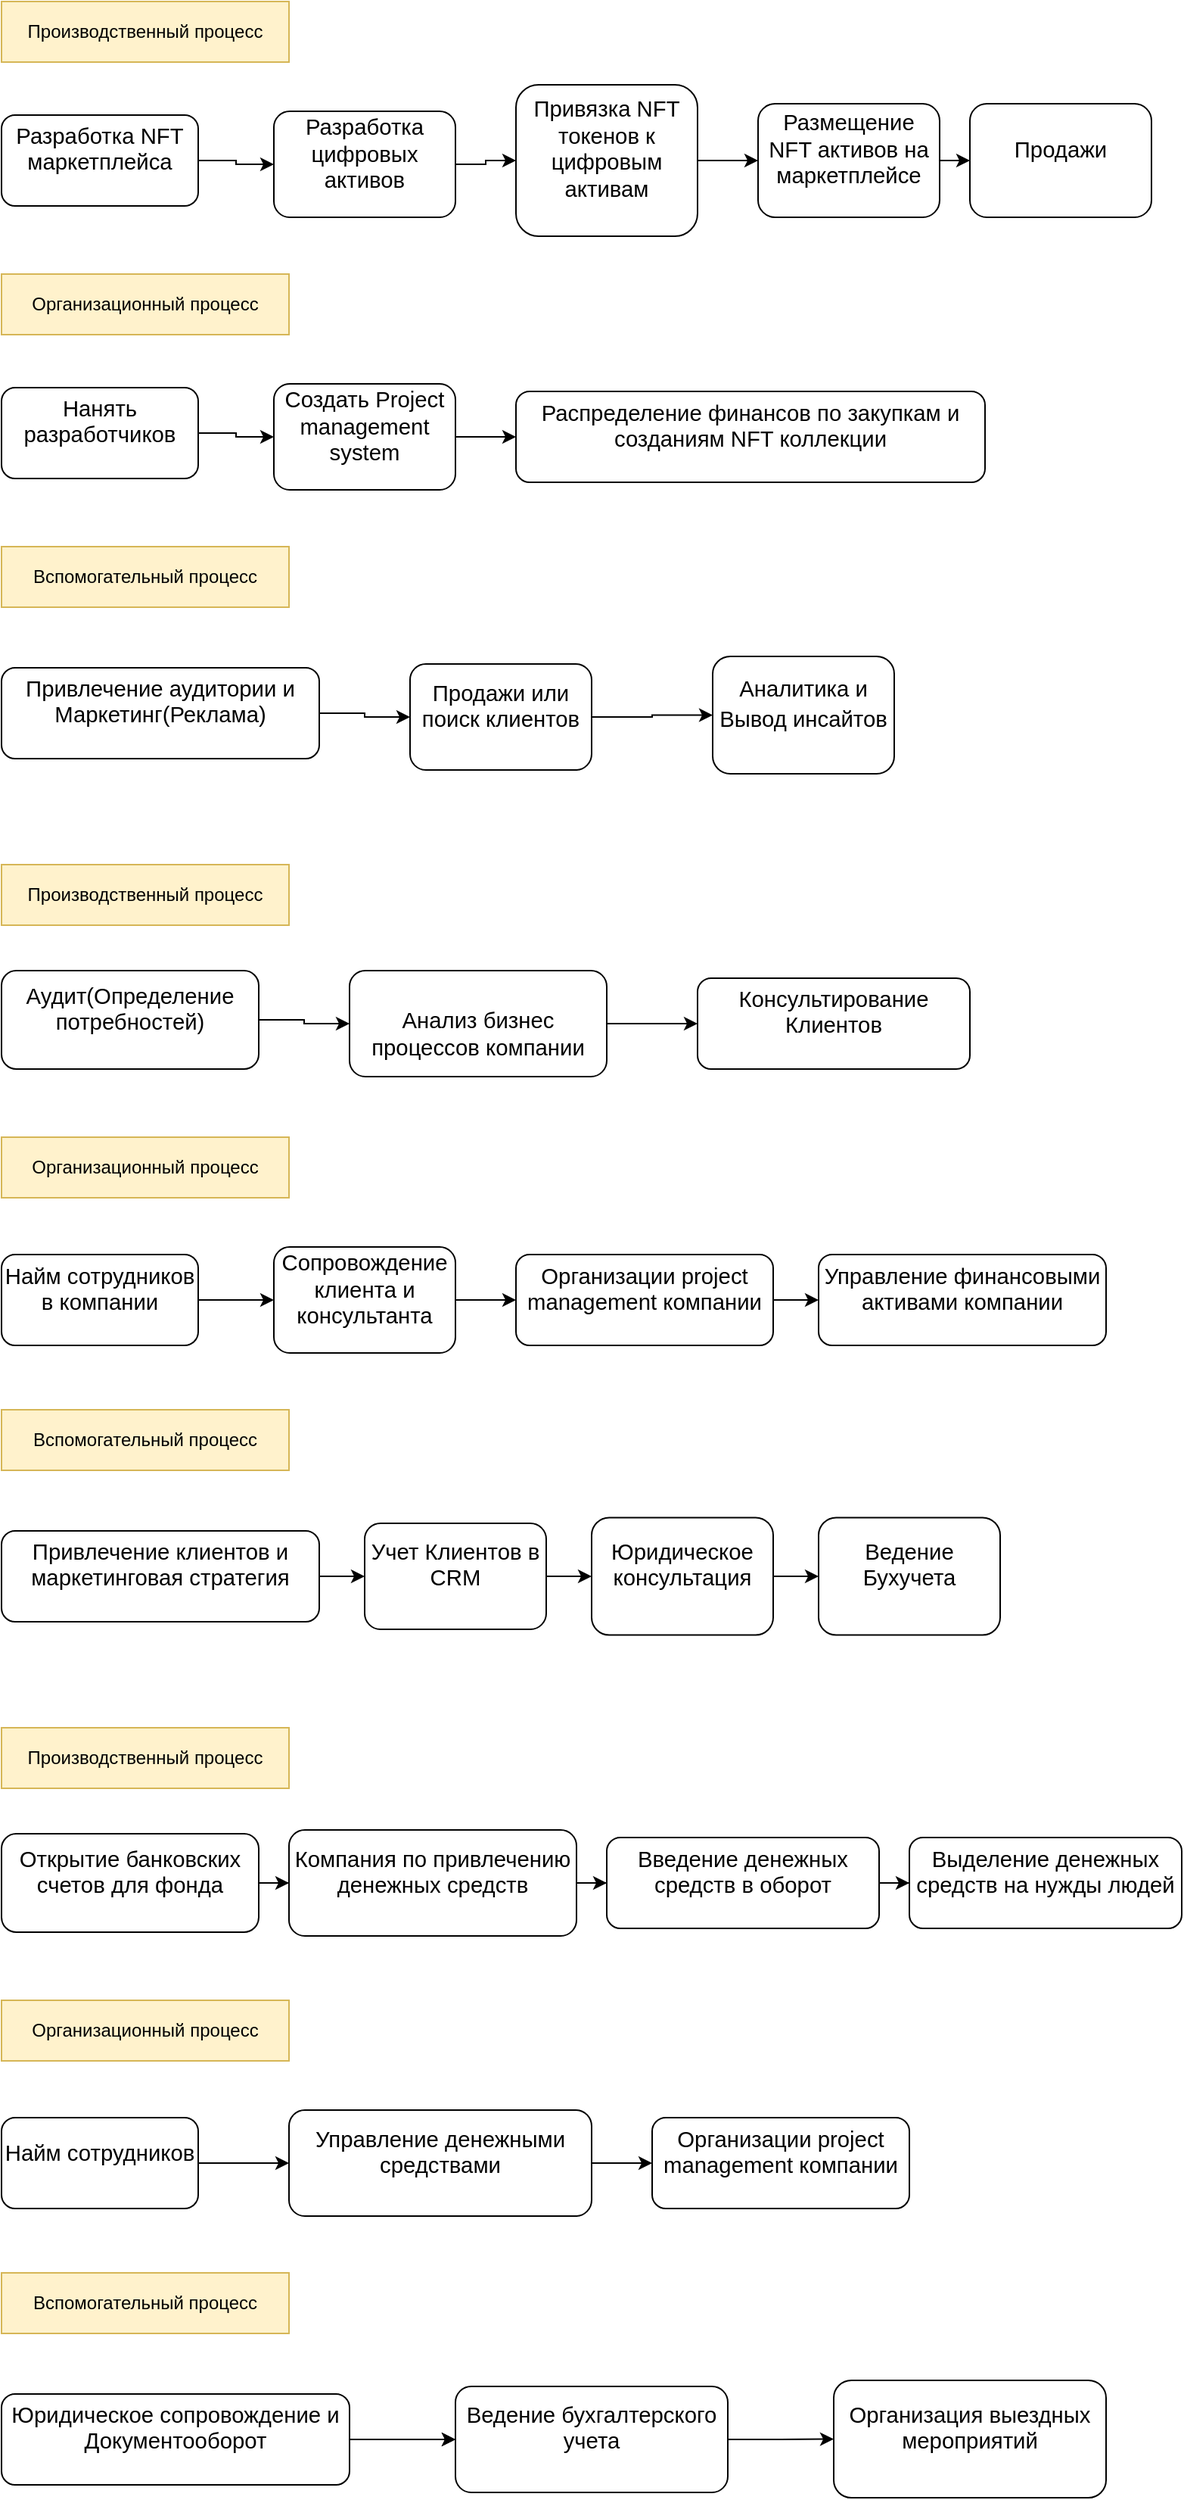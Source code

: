 <mxfile version="20.8.20" type="github">
  <diagram name="Page-1" id="jmFlhteXtsM8kEuOMyUp">
    <mxGraphModel dx="1235" dy="646" grid="1" gridSize="10" guides="1" tooltips="1" connect="1" arrows="1" fold="1" page="1" pageScale="1" pageWidth="850" pageHeight="1100" math="0" shadow="0">
      <root>
        <mxCell id="0" />
        <mxCell id="1" parent="0" />
        <mxCell id="C5CykMycZpny5d4Dr8i0-5" style="edgeStyle=orthogonalEdgeStyle;rounded=0;orthogonalLoop=1;jettySize=auto;html=1;entryX=0;entryY=0.5;entryDx=0;entryDy=0;" edge="1" parent="1" source="C5CykMycZpny5d4Dr8i0-1" target="C5CykMycZpny5d4Dr8i0-2">
          <mxGeometry relative="1" as="geometry" />
        </mxCell>
        <mxCell id="C5CykMycZpny5d4Dr8i0-1" value="&#xa;&lt;b id=&quot;docs-internal-guid-1a27f53a-7fff-fef3-ce17-628c39003a53&quot; style=&quot;font-weight:normal;&quot;&gt;&lt;span style=&quot;font-size: 11pt; font-family: Arial; color: rgb(0, 0, 0); background-color: transparent; font-weight: 400; font-style: normal; font-variant: normal; text-decoration: none; vertical-align: baseline;&quot;&gt;Разработка NFT маркетплейса&lt;/span&gt;&lt;/b&gt;&#xa;&#xa;" style="rounded=1;whiteSpace=wrap;html=1;" vertex="1" parent="1">
          <mxGeometry x="100" y="115" width="130" height="60" as="geometry" />
        </mxCell>
        <mxCell id="C5CykMycZpny5d4Dr8i0-6" style="edgeStyle=orthogonalEdgeStyle;rounded=0;orthogonalLoop=1;jettySize=auto;html=1;entryX=0;entryY=0.5;entryDx=0;entryDy=0;" edge="1" parent="1" source="C5CykMycZpny5d4Dr8i0-2" target="C5CykMycZpny5d4Dr8i0-3">
          <mxGeometry relative="1" as="geometry" />
        </mxCell>
        <mxCell id="C5CykMycZpny5d4Dr8i0-2" value="&#xa;&lt;b id=&quot;docs-internal-guid-ae347f31-7fff-d105-5a88-80a3971aad66&quot; style=&quot;font-weight:normal;&quot;&gt;&lt;span style=&quot;font-size: 11pt; font-family: Arial; color: rgb(0, 0, 0); background-color: transparent; font-weight: 400; font-style: normal; font-variant: normal; text-decoration: none; vertical-align: baseline;&quot;&gt;Разработка цифровых активов&lt;/span&gt;&lt;/b&gt;&#xa;&#xa;" style="rounded=1;whiteSpace=wrap;html=1;" vertex="1" parent="1">
          <mxGeometry x="280" y="112.5" width="120" height="70" as="geometry" />
        </mxCell>
        <mxCell id="C5CykMycZpny5d4Dr8i0-7" style="edgeStyle=orthogonalEdgeStyle;rounded=0;orthogonalLoop=1;jettySize=auto;html=1;entryX=0;entryY=0.5;entryDx=0;entryDy=0;" edge="1" parent="1" source="C5CykMycZpny5d4Dr8i0-3" target="C5CykMycZpny5d4Dr8i0-4">
          <mxGeometry relative="1" as="geometry" />
        </mxCell>
        <mxCell id="C5CykMycZpny5d4Dr8i0-3" value="&#xa;&lt;b id=&quot;docs-internal-guid-cf1913dc-7fff-9708-47f3-a87ee2b30ef7&quot; style=&quot;font-weight:normal;&quot;&gt;&lt;span style=&quot;font-size: 11pt; font-family: Arial; color: rgb(0, 0, 0); background-color: transparent; font-weight: 400; font-style: normal; font-variant: normal; text-decoration: none; vertical-align: baseline;&quot;&gt;Привязка NFT токенов к цифровым активам &lt;/span&gt;&lt;/b&gt;&#xa;&#xa;" style="rounded=1;whiteSpace=wrap;html=1;" vertex="1" parent="1">
          <mxGeometry x="440" y="95" width="120" height="100" as="geometry" />
        </mxCell>
        <mxCell id="C5CykMycZpny5d4Dr8i0-102" value="" style="edgeStyle=orthogonalEdgeStyle;rounded=0;orthogonalLoop=1;jettySize=auto;html=1;" edge="1" parent="1" source="C5CykMycZpny5d4Dr8i0-4" target="C5CykMycZpny5d4Dr8i0-101">
          <mxGeometry relative="1" as="geometry" />
        </mxCell>
        <mxCell id="C5CykMycZpny5d4Dr8i0-4" value="&#xa;&lt;b id=&quot;docs-internal-guid-ccbc7a6e-7fff-dd11-a431-dc3e7549b8f0&quot; style=&quot;font-weight:normal;&quot;&gt;&lt;span style=&quot;font-size: 11pt; font-family: Arial; color: rgb(0, 0, 0); background-color: transparent; font-weight: 400; font-style: normal; font-variant: normal; text-decoration: none; vertical-align: baseline;&quot;&gt;Размещение NFT активов на маркетплейсе&lt;/span&gt;&lt;/b&gt;&#xa;&#xa;" style="rounded=1;whiteSpace=wrap;html=1;" vertex="1" parent="1">
          <mxGeometry x="600" y="107.5" width="120" height="75" as="geometry" />
        </mxCell>
        <mxCell id="C5CykMycZpny5d4Dr8i0-12" value="Производственный процесс" style="rounded=0;whiteSpace=wrap;html=1;fillColor=#fff2cc;strokeColor=#d6b656;" vertex="1" parent="1">
          <mxGeometry x="100" y="40" width="190" height="40" as="geometry" />
        </mxCell>
        <mxCell id="C5CykMycZpny5d4Dr8i0-14" style="edgeStyle=orthogonalEdgeStyle;rounded=0;orthogonalLoop=1;jettySize=auto;html=1;entryX=0;entryY=0.5;entryDx=0;entryDy=0;" edge="1" parent="1" source="C5CykMycZpny5d4Dr8i0-15" target="C5CykMycZpny5d4Dr8i0-17">
          <mxGeometry relative="1" as="geometry" />
        </mxCell>
        <mxCell id="C5CykMycZpny5d4Dr8i0-15" value="&#xa;&lt;b id=&quot;docs-internal-guid-1e8e43b3-7fff-f88c-acd8-4e108a5c05cb&quot; style=&quot;font-weight:normal;&quot;&gt;&lt;span style=&quot;font-size: 11pt; font-family: Arial; color: rgb(0, 0, 0); background-color: transparent; font-weight: 400; font-style: normal; font-variant: normal; text-decoration: none; vertical-align: baseline;&quot;&gt;Нанять разработчиков&lt;/span&gt;&lt;/b&gt;&#xa;&#xa;" style="rounded=1;whiteSpace=wrap;html=1;" vertex="1" parent="1">
          <mxGeometry x="100" y="295" width="130" height="60" as="geometry" />
        </mxCell>
        <mxCell id="C5CykMycZpny5d4Dr8i0-16" style="edgeStyle=orthogonalEdgeStyle;rounded=0;orthogonalLoop=1;jettySize=auto;html=1;entryX=0;entryY=0.5;entryDx=0;entryDy=0;" edge="1" parent="1" source="C5CykMycZpny5d4Dr8i0-17" target="C5CykMycZpny5d4Dr8i0-19">
          <mxGeometry relative="1" as="geometry" />
        </mxCell>
        <mxCell id="C5CykMycZpny5d4Dr8i0-17" value="&#xa;&lt;b id=&quot;docs-internal-guid-e7bfd6dd-7fff-17d4-3cc9-2e3cba869229&quot; style=&quot;font-weight:normal;&quot;&gt;&lt;span style=&quot;font-size: 11pt; font-family: Arial; color: rgb(0, 0, 0); background-color: transparent; font-weight: 400; font-style: normal; font-variant: normal; text-decoration: none; vertical-align: baseline;&quot;&gt;Создать Project management system &lt;/span&gt;&lt;/b&gt;&#xa;&#xa;" style="rounded=1;whiteSpace=wrap;html=1;" vertex="1" parent="1">
          <mxGeometry x="280" y="292.5" width="120" height="70" as="geometry" />
        </mxCell>
        <mxCell id="C5CykMycZpny5d4Dr8i0-19" value="&#xa;&lt;b id=&quot;docs-internal-guid-ad856a72-7fff-7307-2682-014a77827da1&quot; style=&quot;font-weight:normal;&quot;&gt;&lt;span style=&quot;font-size: 11pt; font-family: Arial; color: rgb(0, 0, 0); background-color: transparent; font-weight: 400; font-style: normal; font-variant: normal; text-decoration: none; vertical-align: baseline;&quot;&gt;Распределение финансов по закупкам и созданиям NFT коллекции&lt;/span&gt;&lt;/b&gt;&#xa;&#xa;" style="rounded=1;whiteSpace=wrap;html=1;" vertex="1" parent="1">
          <mxGeometry x="440" y="297.5" width="310" height="60" as="geometry" />
        </mxCell>
        <mxCell id="C5CykMycZpny5d4Dr8i0-21" value="Организационный процесс" style="rounded=0;whiteSpace=wrap;html=1;fillColor=#fff2cc;strokeColor=#d6b656;" vertex="1" parent="1">
          <mxGeometry x="100" y="220" width="190" height="40" as="geometry" />
        </mxCell>
        <mxCell id="C5CykMycZpny5d4Dr8i0-22" value="Вспомогательный процесс" style="rounded=0;whiteSpace=wrap;html=1;fillColor=#fff2cc;strokeColor=#d6b656;" vertex="1" parent="1">
          <mxGeometry x="100" y="400" width="190" height="40" as="geometry" />
        </mxCell>
        <mxCell id="C5CykMycZpny5d4Dr8i0-24" style="edgeStyle=orthogonalEdgeStyle;rounded=0;orthogonalLoop=1;jettySize=auto;html=1;entryX=0;entryY=0.5;entryDx=0;entryDy=0;" edge="1" parent="1" source="C5CykMycZpny5d4Dr8i0-25" target="C5CykMycZpny5d4Dr8i0-27">
          <mxGeometry relative="1" as="geometry" />
        </mxCell>
        <mxCell id="C5CykMycZpny5d4Dr8i0-25" value="&#xa;&lt;b id=&quot;docs-internal-guid-5b64c4fe-7fff-686e-a24f-a31381187080&quot; style=&quot;font-weight:normal;&quot;&gt;&lt;span style=&quot;font-size: 11pt; font-family: Arial; color: rgb(0, 0, 0); background-color: transparent; font-weight: 400; font-style: normal; font-variant: normal; text-decoration: none; vertical-align: baseline;&quot;&gt;Привлечение аудитории и Маркетинг(Реклама)&lt;/span&gt;&lt;/b&gt;&#xa;&#xa;" style="rounded=1;whiteSpace=wrap;html=1;" vertex="1" parent="1">
          <mxGeometry x="100" y="480" width="210" height="60" as="geometry" />
        </mxCell>
        <mxCell id="C5CykMycZpny5d4Dr8i0-26" style="edgeStyle=orthogonalEdgeStyle;rounded=0;orthogonalLoop=1;jettySize=auto;html=1;entryX=0;entryY=0.5;entryDx=0;entryDy=0;" edge="1" parent="1" source="C5CykMycZpny5d4Dr8i0-27" target="C5CykMycZpny5d4Dr8i0-29">
          <mxGeometry relative="1" as="geometry" />
        </mxCell>
        <mxCell id="C5CykMycZpny5d4Dr8i0-27" value="&#xa;&lt;b id=&quot;docs-internal-guid-f3ebae5a-7fff-0466-25a0-27540e44e815&quot; style=&quot;font-weight:normal;&quot;&gt;&lt;span style=&quot;font-size: 11pt; font-family: Arial; color: rgb(0, 0, 0); background-color: transparent; font-weight: 400; font-style: normal; font-variant: normal; text-decoration: none; vertical-align: baseline;&quot;&gt;Продажи или поиск клиентов&lt;/span&gt;&lt;/b&gt;&#xa;&#xa;" style="rounded=1;whiteSpace=wrap;html=1;" vertex="1" parent="1">
          <mxGeometry x="370" y="477.5" width="120" height="70" as="geometry" />
        </mxCell>
        <mxCell id="C5CykMycZpny5d4Dr8i0-29" value="&#xa;&lt;b id=&quot;docs-internal-guid-0f11c6a5-7fff-481d-8a66-c16b1793e7b2&quot; style=&quot;font-weight:normal;&quot;&gt;&lt;br&gt;&lt;p style=&quot;line-height:1.38;margin-top:0pt;margin-bottom:0pt;&quot; dir=&quot;ltr&quot;&gt;&lt;span style=&quot;font-size: 11pt; font-family: Arial; color: rgb(0, 0, 0); background-color: transparent; font-weight: 400; font-style: normal; font-variant: normal; text-decoration: none; vertical-align: baseline;&quot;&gt;Аналитика и Вывод инсайтов&lt;/span&gt;&lt;/p&gt;&lt;/b&gt;&lt;br class=&quot;Apple-interchange-newline&quot;&gt;&#xa;&#xa;" style="rounded=1;whiteSpace=wrap;html=1;" vertex="1" parent="1">
          <mxGeometry x="570" y="472.5" width="120" height="77.5" as="geometry" />
        </mxCell>
        <mxCell id="C5CykMycZpny5d4Dr8i0-51" style="edgeStyle=orthogonalEdgeStyle;rounded=0;orthogonalLoop=1;jettySize=auto;html=1;entryX=0;entryY=0.5;entryDx=0;entryDy=0;" edge="1" parent="1" source="C5CykMycZpny5d4Dr8i0-52" target="C5CykMycZpny5d4Dr8i0-54">
          <mxGeometry relative="1" as="geometry" />
        </mxCell>
        <mxCell id="C5CykMycZpny5d4Dr8i0-52" value="&#xa;&lt;b id=&quot;docs-internal-guid-e39f80f4-7fff-b17f-7479-836f5277891b&quot; style=&quot;font-weight:normal;&quot;&gt;&lt;span style=&quot;font-size: 11pt; font-family: Arial; color: rgb(0, 0, 0); background-color: transparent; font-weight: 400; font-style: normal; font-variant: normal; text-decoration: none; vertical-align: baseline;&quot;&gt;Аудит(Определение потребностей) &lt;/span&gt;&lt;/b&gt;&#xa;&#xa;" style="rounded=1;whiteSpace=wrap;html=1;" vertex="1" parent="1">
          <mxGeometry x="100" y="680" width="170" height="65" as="geometry" />
        </mxCell>
        <mxCell id="C5CykMycZpny5d4Dr8i0-53" style="edgeStyle=orthogonalEdgeStyle;rounded=0;orthogonalLoop=1;jettySize=auto;html=1;entryX=0;entryY=0.5;entryDx=0;entryDy=0;" edge="1" parent="1" source="C5CykMycZpny5d4Dr8i0-54" target="C5CykMycZpny5d4Dr8i0-56">
          <mxGeometry relative="1" as="geometry" />
        </mxCell>
        <mxCell id="C5CykMycZpny5d4Dr8i0-54" value="&lt;br&gt;&lt;b id=&quot;docs-internal-guid-de23997b-7fff-5160-2b00-cbf0acf398ae&quot; style=&quot;font-weight:normal;&quot;&gt;&lt;span style=&quot;font-size: 11pt; font-family: Arial; color: rgb(0, 0, 0); background-color: transparent; font-weight: 400; font-style: normal; font-variant: normal; text-decoration: none; vertical-align: baseline;&quot;&gt;Анализ бизнес процессов компании&lt;/span&gt;&lt;/b&gt;&lt;br&gt;" style="rounded=1;whiteSpace=wrap;html=1;" vertex="1" parent="1">
          <mxGeometry x="330" y="680" width="170" height="70" as="geometry" />
        </mxCell>
        <mxCell id="C5CykMycZpny5d4Dr8i0-56" value="&#xa;&lt;b id=&quot;docs-internal-guid-f3f77ac6-7fff-e741-70d7-939f3a9f3dd9&quot; style=&quot;font-weight:normal;&quot;&gt;&lt;span style=&quot;font-size: 11pt; font-family: Arial; color: rgb(0, 0, 0); background-color: transparent; font-weight: 400; font-style: normal; font-variant: normal; text-decoration: none; vertical-align: baseline;&quot;&gt;Консультирование Клиентов&lt;/span&gt;&lt;/b&gt;&#xa;&#xa;" style="rounded=1;whiteSpace=wrap;html=1;" vertex="1" parent="1">
          <mxGeometry x="560" y="685" width="180" height="60" as="geometry" />
        </mxCell>
        <mxCell id="C5CykMycZpny5d4Dr8i0-58" value="Производственный процесс" style="rounded=0;whiteSpace=wrap;html=1;fillColor=#fff2cc;strokeColor=#d6b656;" vertex="1" parent="1">
          <mxGeometry x="100" y="610" width="190" height="40" as="geometry" />
        </mxCell>
        <mxCell id="C5CykMycZpny5d4Dr8i0-59" style="edgeStyle=orthogonalEdgeStyle;rounded=0;orthogonalLoop=1;jettySize=auto;html=1;entryX=0;entryY=0.5;entryDx=0;entryDy=0;" edge="1" parent="1" source="C5CykMycZpny5d4Dr8i0-60" target="C5CykMycZpny5d4Dr8i0-62">
          <mxGeometry relative="1" as="geometry" />
        </mxCell>
        <mxCell id="C5CykMycZpny5d4Dr8i0-60" value="&#xa;&lt;b id=&quot;docs-internal-guid-0f8b5d5e-7fff-fe9a-84e4-c1b95ffad4e1&quot; style=&quot;font-weight:normal;&quot;&gt;&lt;span style=&quot;font-size: 11pt; font-family: Arial; color: rgb(0, 0, 0); background-color: transparent; font-weight: 400; font-style: normal; font-variant: normal; text-decoration: none; vertical-align: baseline;&quot;&gt;Найм сотрудников в компании&lt;/span&gt;&lt;/b&gt;&#xa;&#xa;" style="rounded=1;whiteSpace=wrap;html=1;" vertex="1" parent="1">
          <mxGeometry x="100" y="867.5" width="130" height="60" as="geometry" />
        </mxCell>
        <mxCell id="C5CykMycZpny5d4Dr8i0-61" style="edgeStyle=orthogonalEdgeStyle;rounded=0;orthogonalLoop=1;jettySize=auto;html=1;entryX=0;entryY=0.5;entryDx=0;entryDy=0;" edge="1" parent="1" source="C5CykMycZpny5d4Dr8i0-62" target="C5CykMycZpny5d4Dr8i0-63">
          <mxGeometry relative="1" as="geometry" />
        </mxCell>
        <mxCell id="C5CykMycZpny5d4Dr8i0-62" value="&#xa;&lt;b id=&quot;docs-internal-guid-c462c01d-7fff-4cb5-15da-b755e34e9159&quot; style=&quot;font-weight:normal;&quot;&gt;&lt;span style=&quot;font-size: 11pt; font-family: Arial; color: rgb(0, 0, 0); background-color: transparent; font-weight: 400; font-style: normal; font-variant: normal; text-decoration: none; vertical-align: baseline;&quot;&gt;Сопровождение клиента и консультанта &lt;/span&gt;&lt;/b&gt;&#xa;&#xa;" style="rounded=1;whiteSpace=wrap;html=1;" vertex="1" parent="1">
          <mxGeometry x="280" y="862.5" width="120" height="70" as="geometry" />
        </mxCell>
        <mxCell id="C5CykMycZpny5d4Dr8i0-75" style="edgeStyle=orthogonalEdgeStyle;rounded=0;orthogonalLoop=1;jettySize=auto;html=1;entryX=0;entryY=0.5;entryDx=0;entryDy=0;" edge="1" parent="1" source="C5CykMycZpny5d4Dr8i0-63" target="C5CykMycZpny5d4Dr8i0-74">
          <mxGeometry relative="1" as="geometry" />
        </mxCell>
        <mxCell id="C5CykMycZpny5d4Dr8i0-63" value="&#xa;&lt;b id=&quot;docs-internal-guid-fbcc2265-7fff-6ce4-9e30-935db00eb05e&quot; style=&quot;font-weight:normal;&quot;&gt;&lt;span style=&quot;font-size: 11pt; font-family: Arial; color: rgb(0, 0, 0); background-color: transparent; font-weight: 400; font-style: normal; font-variant: normal; text-decoration: none; vertical-align: baseline;&quot;&gt;Организации project management компании &lt;/span&gt;&lt;/b&gt;&#xa;&#xa;" style="rounded=1;whiteSpace=wrap;html=1;" vertex="1" parent="1">
          <mxGeometry x="440" y="867.5" width="170" height="60" as="geometry" />
        </mxCell>
        <mxCell id="C5CykMycZpny5d4Dr8i0-64" value="Организационный процесс" style="rounded=0;whiteSpace=wrap;html=1;fillColor=#fff2cc;strokeColor=#d6b656;" vertex="1" parent="1">
          <mxGeometry x="100" y="790" width="190" height="40" as="geometry" />
        </mxCell>
        <mxCell id="C5CykMycZpny5d4Dr8i0-65" value="Вспомогательный процесс" style="rounded=0;whiteSpace=wrap;html=1;fillColor=#fff2cc;strokeColor=#d6b656;" vertex="1" parent="1">
          <mxGeometry x="100" y="970" width="190" height="40" as="geometry" />
        </mxCell>
        <mxCell id="C5CykMycZpny5d4Dr8i0-66" style="edgeStyle=orthogonalEdgeStyle;rounded=0;orthogonalLoop=1;jettySize=auto;html=1;entryX=0;entryY=0.5;entryDx=0;entryDy=0;" edge="1" parent="1" source="C5CykMycZpny5d4Dr8i0-67" target="C5CykMycZpny5d4Dr8i0-69">
          <mxGeometry relative="1" as="geometry" />
        </mxCell>
        <mxCell id="C5CykMycZpny5d4Dr8i0-67" value="&#xa;&lt;b id=&quot;docs-internal-guid-5d1d78f2-7fff-3f8a-8016-0a550ca6c14c&quot; style=&quot;font-weight:normal;&quot;&gt;&lt;span style=&quot;font-size: 11pt; font-family: Arial; color: rgb(0, 0, 0); background-color: transparent; font-weight: 400; font-style: normal; font-variant: normal; text-decoration: none; vertical-align: baseline;&quot;&gt;Привлечение клиентов и маркетинговая стратегия &lt;/span&gt;&lt;/b&gt;&#xa;&#xa;" style="rounded=1;whiteSpace=wrap;html=1;" vertex="1" parent="1">
          <mxGeometry x="100" y="1050" width="210" height="60" as="geometry" />
        </mxCell>
        <mxCell id="C5CykMycZpny5d4Dr8i0-68" style="edgeStyle=orthogonalEdgeStyle;rounded=0;orthogonalLoop=1;jettySize=auto;html=1;entryX=0;entryY=0.5;entryDx=0;entryDy=0;" edge="1" parent="1" source="C5CykMycZpny5d4Dr8i0-69" target="C5CykMycZpny5d4Dr8i0-70">
          <mxGeometry relative="1" as="geometry" />
        </mxCell>
        <mxCell id="C5CykMycZpny5d4Dr8i0-69" value="&#xa;&lt;b id=&quot;docs-internal-guid-d34a9768-7fff-b251-e9e5-b16be181ba30&quot; style=&quot;font-weight:normal;&quot;&gt;&lt;span style=&quot;font-size: 11pt; font-family: Arial; color: rgb(0, 0, 0); background-color: transparent; font-weight: 400; font-style: normal; font-variant: normal; text-decoration: none; vertical-align: baseline;&quot;&gt;Учет Клиентов в CRM&lt;/span&gt;&lt;/b&gt;&#xa;&#xa;" style="rounded=1;whiteSpace=wrap;html=1;" vertex="1" parent="1">
          <mxGeometry x="340" y="1045" width="120" height="70" as="geometry" />
        </mxCell>
        <mxCell id="C5CykMycZpny5d4Dr8i0-73" value="" style="edgeStyle=orthogonalEdgeStyle;rounded=0;orthogonalLoop=1;jettySize=auto;html=1;" edge="1" parent="1" source="C5CykMycZpny5d4Dr8i0-70" target="C5CykMycZpny5d4Dr8i0-71">
          <mxGeometry relative="1" as="geometry" />
        </mxCell>
        <mxCell id="C5CykMycZpny5d4Dr8i0-70" value="&#xa;&lt;b id=&quot;docs-internal-guid-b73d77fd-7fff-e043-3293-66844e26afa7&quot; style=&quot;font-weight:normal;&quot;&gt;&lt;span style=&quot;font-size: 11pt; font-family: Arial; color: rgb(0, 0, 0); background-color: transparent; font-weight: 400; font-style: normal; font-variant: normal; text-decoration: none; vertical-align: baseline;&quot;&gt;Юридическое консультация&lt;/span&gt;&lt;/b&gt;&#xa;&#xa;" style="rounded=1;whiteSpace=wrap;html=1;" vertex="1" parent="1">
          <mxGeometry x="490" y="1041.25" width="120" height="77.5" as="geometry" />
        </mxCell>
        <mxCell id="C5CykMycZpny5d4Dr8i0-71" value="&#xa;&lt;b id=&quot;docs-internal-guid-2f4207cc-7fff-4f81-8a82-0050f741820a&quot; style=&quot;font-weight:normal;&quot;&gt;&lt;span style=&quot;font-size: 11pt; font-family: Arial; color: rgb(0, 0, 0); background-color: transparent; font-weight: 400; font-style: normal; font-variant: normal; text-decoration: none; vertical-align: baseline;&quot;&gt;Ведение Бухучета &lt;/span&gt;&lt;/b&gt;&#xa;&#xa;" style="rounded=1;whiteSpace=wrap;html=1;" vertex="1" parent="1">
          <mxGeometry x="640" y="1041.25" width="120" height="77.5" as="geometry" />
        </mxCell>
        <mxCell id="C5CykMycZpny5d4Dr8i0-74" value="&#xa;&lt;b id=&quot;docs-internal-guid-fe8669e9-7fff-035b-330b-f3b5a4d4f21e&quot; style=&quot;font-weight:normal;&quot;&gt;&lt;span style=&quot;font-size: 11pt; font-family: Arial; color: rgb(0, 0, 0); background-color: transparent; font-weight: 400; font-style: normal; font-variant: normal; text-decoration: none; vertical-align: baseline;&quot;&gt;Управление финансовыми активами компании &lt;/span&gt;&lt;/b&gt;&#xa;&#xa;" style="rounded=1;whiteSpace=wrap;html=1;" vertex="1" parent="1">
          <mxGeometry x="640" y="867.5" width="190" height="60" as="geometry" />
        </mxCell>
        <mxCell id="C5CykMycZpny5d4Dr8i0-76" style="edgeStyle=orthogonalEdgeStyle;rounded=0;orthogonalLoop=1;jettySize=auto;html=1;entryX=0;entryY=0.5;entryDx=0;entryDy=0;" edge="1" parent="1" source="C5CykMycZpny5d4Dr8i0-77" target="C5CykMycZpny5d4Dr8i0-79">
          <mxGeometry relative="1" as="geometry" />
        </mxCell>
        <mxCell id="C5CykMycZpny5d4Dr8i0-77" value="&#xa;&lt;b id=&quot;docs-internal-guid-cefa3436-7fff-01af-74ba-70fbac50dba5&quot; style=&quot;font-weight:normal;&quot;&gt;&lt;span style=&quot;font-size: 11pt; font-family: Arial; color: rgb(0, 0, 0); background-color: transparent; font-weight: 400; font-style: normal; font-variant: normal; text-decoration: none; vertical-align: baseline;&quot;&gt;Открытие банковских счетов для фонда &lt;/span&gt;&lt;/b&gt;&#xa;&#xa;" style="rounded=1;whiteSpace=wrap;html=1;" vertex="1" parent="1">
          <mxGeometry x="100" y="1250" width="170" height="65" as="geometry" />
        </mxCell>
        <mxCell id="C5CykMycZpny5d4Dr8i0-78" style="edgeStyle=orthogonalEdgeStyle;rounded=0;orthogonalLoop=1;jettySize=auto;html=1;entryX=0;entryY=0.5;entryDx=0;entryDy=0;" edge="1" parent="1" source="C5CykMycZpny5d4Dr8i0-79" target="C5CykMycZpny5d4Dr8i0-80">
          <mxGeometry relative="1" as="geometry" />
        </mxCell>
        <mxCell id="C5CykMycZpny5d4Dr8i0-79" value="&#xa;&lt;b id=&quot;docs-internal-guid-3e9f7b9d-7fff-3a05-1a1b-f8e4127007ad&quot; style=&quot;font-weight:normal;&quot;&gt;&lt;span style=&quot;font-size: 11pt; font-family: Arial; color: rgb(0, 0, 0); background-color: transparent; font-weight: 400; font-style: normal; font-variant: normal; text-decoration: none; vertical-align: baseline;&quot;&gt;Компания по привлечению денежных средств &lt;/span&gt;&lt;/b&gt;&#xa;&#xa;" style="rounded=1;whiteSpace=wrap;html=1;" vertex="1" parent="1">
          <mxGeometry x="290" y="1247.5" width="190" height="70" as="geometry" />
        </mxCell>
        <mxCell id="C5CykMycZpny5d4Dr8i0-99" style="edgeStyle=orthogonalEdgeStyle;rounded=0;orthogonalLoop=1;jettySize=auto;html=1;entryX=0;entryY=0.5;entryDx=0;entryDy=0;" edge="1" parent="1" source="C5CykMycZpny5d4Dr8i0-80" target="C5CykMycZpny5d4Dr8i0-98">
          <mxGeometry relative="1" as="geometry" />
        </mxCell>
        <mxCell id="C5CykMycZpny5d4Dr8i0-80" value="&#xa;&lt;b id=&quot;docs-internal-guid-65af1e6c-7fff-b7fd-8757-971f292750b2&quot; style=&quot;font-weight:normal;&quot;&gt;&lt;span style=&quot;font-size: 11pt; font-family: Arial; color: rgb(0, 0, 0); background-color: transparent; font-weight: 400; font-style: normal; font-variant: normal; text-decoration: none; vertical-align: baseline;&quot;&gt;Введение денежных средств в оборот &lt;/span&gt;&lt;/b&gt;&#xa;&#xa;" style="rounded=1;whiteSpace=wrap;html=1;" vertex="1" parent="1">
          <mxGeometry x="500" y="1252.5" width="180" height="60" as="geometry" />
        </mxCell>
        <mxCell id="C5CykMycZpny5d4Dr8i0-81" value="Производственный процесс" style="rounded=0;whiteSpace=wrap;html=1;fillColor=#fff2cc;strokeColor=#d6b656;" vertex="1" parent="1">
          <mxGeometry x="100" y="1180" width="190" height="40" as="geometry" />
        </mxCell>
        <mxCell id="C5CykMycZpny5d4Dr8i0-82" style="edgeStyle=orthogonalEdgeStyle;rounded=0;orthogonalLoop=1;jettySize=auto;html=1;entryX=0;entryY=0.5;entryDx=0;entryDy=0;" edge="1" parent="1" source="C5CykMycZpny5d4Dr8i0-83" target="C5CykMycZpny5d4Dr8i0-85">
          <mxGeometry relative="1" as="geometry" />
        </mxCell>
        <mxCell id="C5CykMycZpny5d4Dr8i0-83" value="&#xa;&lt;b id=&quot;docs-internal-guid-64914f5c-7fff-d9cc-cb98-894156369909&quot; style=&quot;font-weight:normal;&quot;&gt;&lt;span style=&quot;font-size: 11pt; font-family: Arial; color: rgb(0, 0, 0); background-color: transparent; font-weight: 400; font-style: normal; font-variant: normal; text-decoration: none; vertical-align: baseline;&quot;&gt;Найм сотрудников&lt;/span&gt;&lt;/b&gt;&#xa;&#xa;" style="rounded=1;whiteSpace=wrap;html=1;" vertex="1" parent="1">
          <mxGeometry x="100" y="1437.5" width="130" height="60" as="geometry" />
        </mxCell>
        <mxCell id="C5CykMycZpny5d4Dr8i0-84" style="edgeStyle=orthogonalEdgeStyle;rounded=0;orthogonalLoop=1;jettySize=auto;html=1;entryX=0;entryY=0.5;entryDx=0;entryDy=0;" edge="1" parent="1" source="C5CykMycZpny5d4Dr8i0-85" target="C5CykMycZpny5d4Dr8i0-87">
          <mxGeometry relative="1" as="geometry" />
        </mxCell>
        <mxCell id="C5CykMycZpny5d4Dr8i0-85" value="&#xa;&lt;b id=&quot;docs-internal-guid-54f26c0d-7fff-f82d-be3c-b8fee72574c4&quot; style=&quot;font-weight:normal;&quot;&gt;&lt;span style=&quot;font-size: 11pt; font-family: Arial; color: rgb(0, 0, 0); background-color: transparent; font-weight: 400; font-style: normal; font-variant: normal; text-decoration: none; vertical-align: baseline;&quot;&gt;Управление денежными средствами &lt;/span&gt;&lt;/b&gt;&#xa;&#xa;" style="rounded=1;whiteSpace=wrap;html=1;" vertex="1" parent="1">
          <mxGeometry x="290" y="1432.5" width="200" height="70" as="geometry" />
        </mxCell>
        <mxCell id="C5CykMycZpny5d4Dr8i0-87" value="&#xa;&lt;b id=&quot;docs-internal-guid-fbcc2265-7fff-6ce4-9e30-935db00eb05e&quot; style=&quot;font-weight:normal;&quot;&gt;&lt;span style=&quot;font-size: 11pt; font-family: Arial; color: rgb(0, 0, 0); background-color: transparent; font-weight: 400; font-style: normal; font-variant: normal; text-decoration: none; vertical-align: baseline;&quot;&gt;Организации project management компании &lt;/span&gt;&lt;/b&gt;&#xa;&#xa;" style="rounded=1;whiteSpace=wrap;html=1;" vertex="1" parent="1">
          <mxGeometry x="530" y="1437.5" width="170" height="60" as="geometry" />
        </mxCell>
        <mxCell id="C5CykMycZpny5d4Dr8i0-88" value="Организационный процесс" style="rounded=0;whiteSpace=wrap;html=1;fillColor=#fff2cc;strokeColor=#d6b656;" vertex="1" parent="1">
          <mxGeometry x="100" y="1360" width="190" height="40" as="geometry" />
        </mxCell>
        <mxCell id="C5CykMycZpny5d4Dr8i0-89" value="Вспомогательный процесс" style="rounded=0;whiteSpace=wrap;html=1;fillColor=#fff2cc;strokeColor=#d6b656;" vertex="1" parent="1">
          <mxGeometry x="100" y="1540" width="190" height="40" as="geometry" />
        </mxCell>
        <mxCell id="C5CykMycZpny5d4Dr8i0-90" style="edgeStyle=orthogonalEdgeStyle;rounded=0;orthogonalLoop=1;jettySize=auto;html=1;entryX=0;entryY=0.5;entryDx=0;entryDy=0;" edge="1" parent="1" source="C5CykMycZpny5d4Dr8i0-91" target="C5CykMycZpny5d4Dr8i0-93">
          <mxGeometry relative="1" as="geometry" />
        </mxCell>
        <mxCell id="C5CykMycZpny5d4Dr8i0-100" value="" style="edgeStyle=orthogonalEdgeStyle;rounded=0;orthogonalLoop=1;jettySize=auto;html=1;" edge="1" parent="1" source="C5CykMycZpny5d4Dr8i0-91" target="C5CykMycZpny5d4Dr8i0-93">
          <mxGeometry relative="1" as="geometry" />
        </mxCell>
        <mxCell id="C5CykMycZpny5d4Dr8i0-91" value="&#xa;&lt;b id=&quot;docs-internal-guid-a7ace372-7fff-94b1-c8f7-b701fc2b125b&quot; style=&quot;font-weight:normal;&quot;&gt;&lt;span style=&quot;font-size: 11pt; font-family: Arial; color: rgb(0, 0, 0); background-color: transparent; font-weight: 400; font-style: normal; font-variant: normal; text-decoration: none; vertical-align: baseline;&quot;&gt;Юридическое сопровождение и Документооборот &lt;/span&gt;&lt;/b&gt;&#xa;&#xa;" style="rounded=1;whiteSpace=wrap;html=1;" vertex="1" parent="1">
          <mxGeometry x="100" y="1620" width="230" height="60" as="geometry" />
        </mxCell>
        <mxCell id="C5CykMycZpny5d4Dr8i0-92" style="edgeStyle=orthogonalEdgeStyle;rounded=0;orthogonalLoop=1;jettySize=auto;html=1;entryX=0;entryY=0.5;entryDx=0;entryDy=0;" edge="1" parent="1" source="C5CykMycZpny5d4Dr8i0-93" target="C5CykMycZpny5d4Dr8i0-95">
          <mxGeometry relative="1" as="geometry" />
        </mxCell>
        <mxCell id="C5CykMycZpny5d4Dr8i0-93" value="&#xa;&lt;b id=&quot;docs-internal-guid-3ca154b0-7fff-b5f7-464d-e6866d0df9e3&quot; style=&quot;font-weight:normal;&quot;&gt;&lt;span style=&quot;font-size: 11pt; font-family: Arial; color: rgb(0, 0, 0); background-color: transparent; font-weight: 400; font-style: normal; font-variant: normal; text-decoration: none; vertical-align: baseline;&quot;&gt;Ведение бухгалтерского учета &lt;/span&gt;&lt;/b&gt;&#xa;&#xa;" style="rounded=1;whiteSpace=wrap;html=1;" vertex="1" parent="1">
          <mxGeometry x="400" y="1615" width="180" height="70" as="geometry" />
        </mxCell>
        <mxCell id="C5CykMycZpny5d4Dr8i0-95" value="&#xa;&lt;b id=&quot;docs-internal-guid-65eace53-7fff-cdde-0d3c-008ab9a9d5b7&quot; style=&quot;font-weight:normal;&quot;&gt;&lt;span style=&quot;font-size: 11pt; font-family: Arial; color: rgb(0, 0, 0); background-color: transparent; font-weight: 400; font-style: normal; font-variant: normal; text-decoration: none; vertical-align: baseline;&quot;&gt;Организация выездных мероприятий&lt;/span&gt;&lt;/b&gt;&#xa;&#xa;" style="rounded=1;whiteSpace=wrap;html=1;" vertex="1" parent="1">
          <mxGeometry x="650" y="1611" width="180" height="77.5" as="geometry" />
        </mxCell>
        <mxCell id="C5CykMycZpny5d4Dr8i0-98" value="&#xa;&lt;b id=&quot;docs-internal-guid-e5a585c3-7fff-22a1-038c-6ba4bf61bbe6&quot; style=&quot;font-weight:normal;&quot;&gt;&lt;span style=&quot;font-size: 11pt; font-family: Arial; color: rgb(0, 0, 0); background-color: transparent; font-weight: 400; font-style: normal; font-variant: normal; text-decoration: none; vertical-align: baseline;&quot;&gt;Выделение денежных средств на нужды людей&lt;/span&gt;&lt;/b&gt;&#xa;&#xa;" style="rounded=1;whiteSpace=wrap;html=1;" vertex="1" parent="1">
          <mxGeometry x="700" y="1252.5" width="180" height="60" as="geometry" />
        </mxCell>
        <mxCell id="C5CykMycZpny5d4Dr8i0-101" value="&#xa;&lt;b id=&quot;docs-internal-guid-5c2b5a87-7fff-4796-0d70-f30085e108e0&quot; style=&quot;font-weight:normal;&quot;&gt;&lt;span style=&quot;font-size: 11pt; font-family: Arial; color: rgb(0, 0, 0); background-color: transparent; font-weight: 400; font-style: normal; font-variant: normal; text-decoration: none; vertical-align: baseline;&quot;&gt;Продажи&lt;/span&gt;&lt;/b&gt;&#xa;&#xa;" style="rounded=1;whiteSpace=wrap;html=1;" vertex="1" parent="1">
          <mxGeometry x="740" y="107.5" width="120" height="75" as="geometry" />
        </mxCell>
      </root>
    </mxGraphModel>
  </diagram>
</mxfile>
